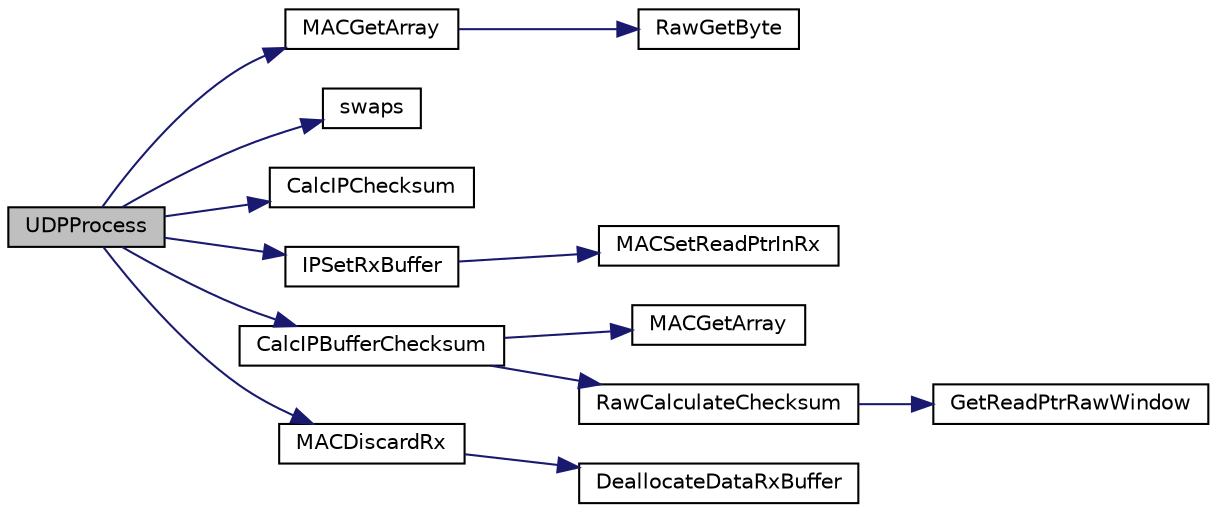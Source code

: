 digraph "UDPProcess"
{
  edge [fontname="Helvetica",fontsize="10",labelfontname="Helvetica",labelfontsize="10"];
  node [fontname="Helvetica",fontsize="10",shape=record];
  rankdir="LR";
  Node1 [label="UDPProcess",height=0.2,width=0.4,color="black", fillcolor="grey75", style="filled", fontcolor="black"];
  Node1 -> Node2 [color="midnightblue",fontsize="10",style="solid"];
  Node2 [label="MACGetArray",height=0.2,width=0.4,color="black", fillcolor="white", style="filled",URL="$_m_a_c_8h.html#a89d13e85195c0d00f308194305845016"];
  Node2 -> Node3 [color="midnightblue",fontsize="10",style="solid"];
  Node3 [label="RawGetByte",height=0.2,width=0.4,color="black", fillcolor="white", style="filled",URL="$_w_f_raw_8h.html#a0f9f450b78d964f8b34c2f3d50472527"];
  Node1 -> Node4 [color="midnightblue",fontsize="10",style="solid"];
  Node4 [label="swaps",height=0.2,width=0.4,color="black", fillcolor="white", style="filled",URL="$_helpers_8h.html#add09104747ab0b189bcd8137ab2458ea"];
  Node1 -> Node5 [color="midnightblue",fontsize="10",style="solid"];
  Node5 [label="CalcIPChecksum",height=0.2,width=0.4,color="black", fillcolor="white", style="filled",URL="$_helpers_8h.html#a9274752ec58a3cc6b2a9518a6e417fc3"];
  Node1 -> Node6 [color="midnightblue",fontsize="10",style="solid"];
  Node6 [label="IPSetRxBuffer",height=0.2,width=0.4,color="black", fillcolor="white", style="filled",URL="$_i_p_8h.html#a33cd719865ee57f9591c92a63e74d59f"];
  Node6 -> Node7 [color="midnightblue",fontsize="10",style="solid"];
  Node7 [label="MACSetReadPtrInRx",height=0.2,width=0.4,color="black", fillcolor="white", style="filled",URL="$_m_a_c_8h.html#aa73b1ce45818243c98e3efd00b9f4bd9"];
  Node1 -> Node8 [color="midnightblue",fontsize="10",style="solid"];
  Node8 [label="CalcIPBufferChecksum",height=0.2,width=0.4,color="black", fillcolor="white", style="filled",URL="$_m_a_c_8h.html#af14a0a88eef0ca101814acf1157f42a3"];
  Node8 -> Node9 [color="midnightblue",fontsize="10",style="solid"];
  Node9 [label="MACGetArray",height=0.2,width=0.4,color="black", fillcolor="white", style="filled",URL="$_e_n_c28_j60_8c.html#a89d13e85195c0d00f308194305845016"];
  Node8 -> Node10 [color="midnightblue",fontsize="10",style="solid"];
  Node10 [label="RawCalculateChecksum",height=0.2,width=0.4,color="black", fillcolor="white", style="filled",URL="$_w_f_mac__24_g_8c.html#a2e5031b0e0826a0f5db5135eb755ae32"];
  Node10 -> Node11 [color="midnightblue",fontsize="10",style="solid"];
  Node11 [label="GetReadPtrRawWindow",height=0.2,width=0.4,color="black", fillcolor="white", style="filled",URL="$_w_f_driver_raw__24_g_8c.html#ae462dfa5314eeb1b58cf6cca8fa7ad3e"];
  Node1 -> Node12 [color="midnightblue",fontsize="10",style="solid"];
  Node12 [label="MACDiscardRx",height=0.2,width=0.4,color="black", fillcolor="white", style="filled",URL="$_m_a_c_8h.html#a6f0a2614cde1253e6edcc78d1a069b79"];
  Node12 -> Node13 [color="midnightblue",fontsize="10",style="solid"];
  Node13 [label="DeallocateDataRxBuffer",height=0.2,width=0.4,color="black", fillcolor="white", style="filled",URL="$_w_f_raw_8h.html#a61c8aa69bc80ab5110a6b84d50bacced"];
}
